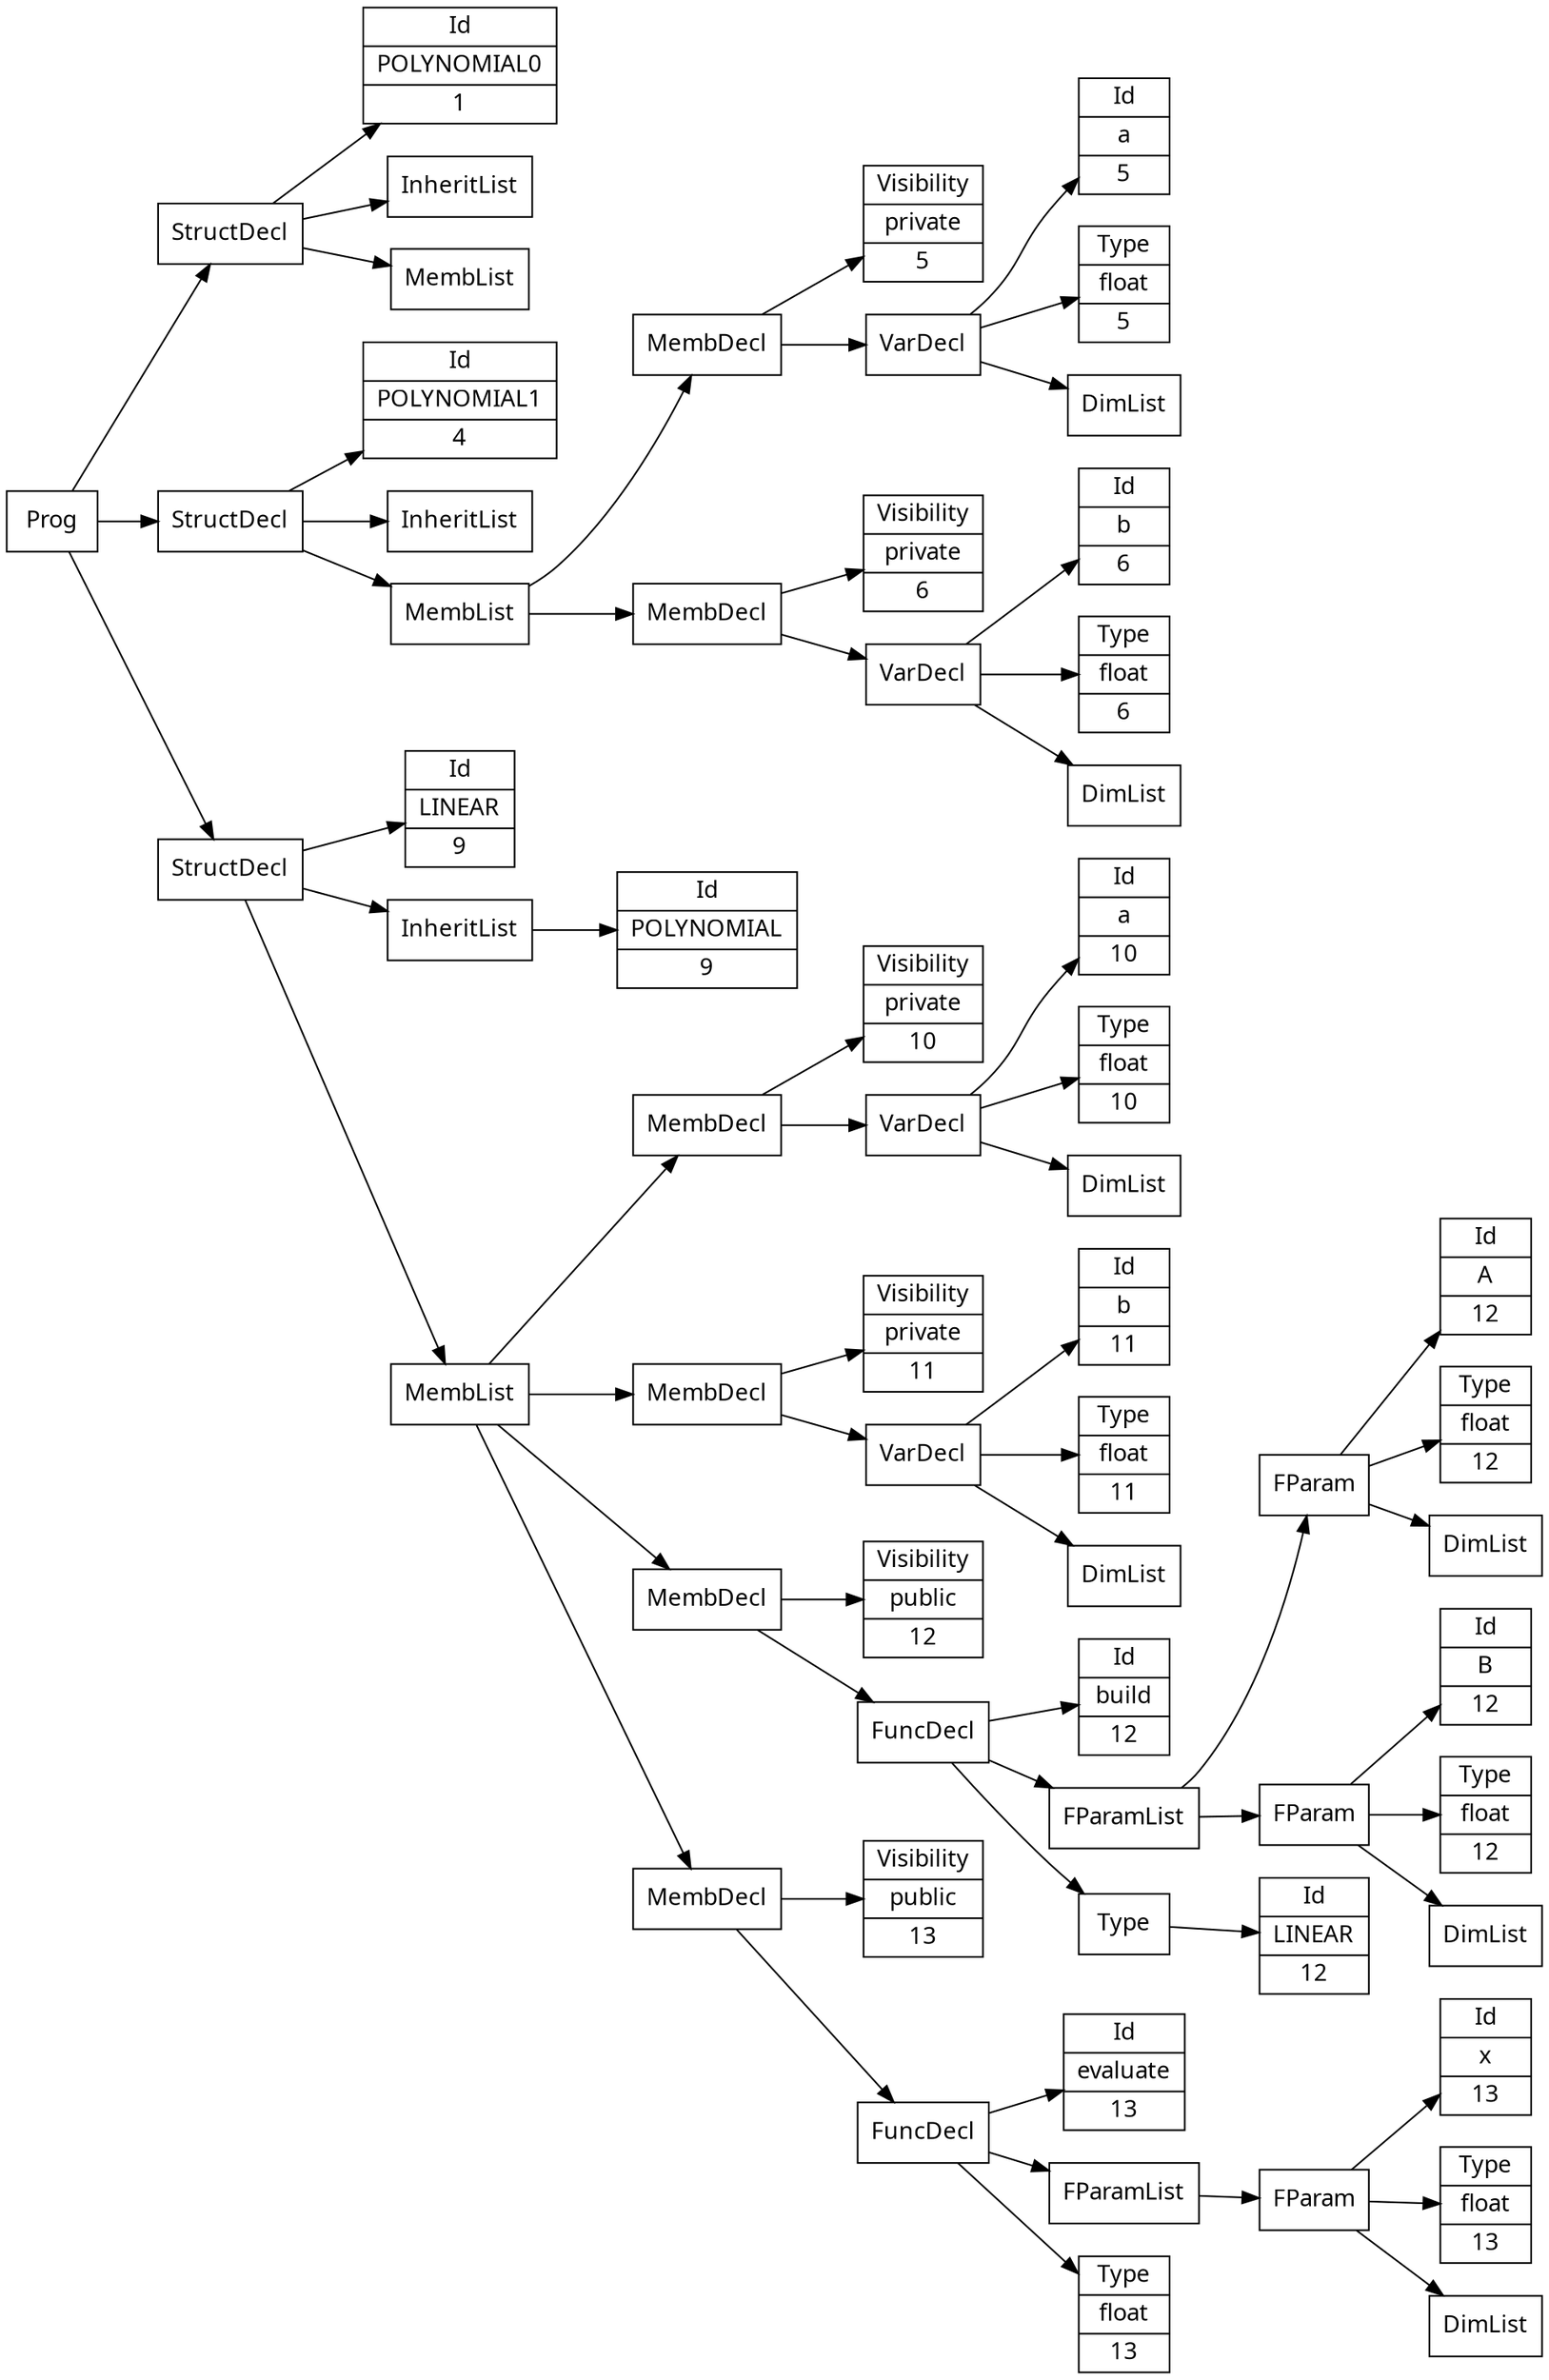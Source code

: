 digraph AST {
node [shape=record];
node [fontname=Sans];charset="UTF-8" splines=true splines=spline rankdir =LR
2178 -> 2119 -> 2116;
2116[label="Id | POLYNOMIAL0 | 1"]
2119 -> 2117;
2117[label="InheritList"]
2119 -> 2118;
2118[label="MembList"]
2119[label="StructDecl"];
2178 -> 2135 -> 2120;
2120[label="Id | POLYNOMIAL1 | 4"]
2135 -> 2121;
2121[label="InheritList"]
2135 -> 2134 -> 2127 -> 2122;
2122[label="Visibility | private | 5"]
2127 -> 2126 -> 2123;
2123[label="Id | a | 5"]
2126 -> 2124;
2124[label="Type | float | 5"]
2126 -> 2125;
2125[label="DimList"]
2126[label="VarDecl"];
2127[label="MembDecl"];
2134 -> 2133 -> 2128;
2128[label="Visibility | private | 6"]
2133 -> 2132 -> 2129;
2129[label="Id | b | 6"]
2132 -> 2130;
2130[label="Type | float | 6"]
2132 -> 2131;
2131[label="DimList"]
2132[label="VarDecl"];
2133[label="MembDecl"];
2134[label="MembList"];
2135[label="StructDecl"];
2178 -> 2177 -> 2136;
2136[label="Id | LINEAR | 9"]
2177 -> 2138 -> 2137;
2137[label="Id | POLYNOMIAL | 9"]
2138[label="InheritList"];
2177 -> 2176 -> 2144 -> 2139;
2139[label="Visibility | private | 10"]
2144 -> 2143 -> 2140;
2140[label="Id | a | 10"]
2143 -> 2141;
2141[label="Type | float | 10"]
2143 -> 2142;
2142[label="DimList"]
2143[label="VarDecl"];
2144[label="MembDecl"];
2176 -> 2150 -> 2145;
2145[label="Visibility | private | 11"]
2150 -> 2149 -> 2146;
2146[label="Id | b | 11"]
2149 -> 2147;
2147[label="Type | float | 11"]
2149 -> 2148;
2148[label="DimList"]
2149[label="VarDecl"];
2150[label="MembDecl"];
2176 -> 2165 -> 2151;
2151[label="Visibility | public | 12"]
2165 -> 2164 -> 2152;
2152[label="Id | build | 12"]
2164 -> 2161 -> 2156 -> 2153;
2153[label="Id | A | 12"]
2156 -> 2154;
2154[label="Type | float | 12"]
2156 -> 2155;
2155[label="DimList"]
2156[label="FParam"];
2161 -> 2160 -> 2157;
2157[label="Id | B | 12"]
2160 -> 2158;
2158[label="Type | float | 12"]
2160 -> 2159;
2159[label="DimList"]
2160[label="FParam"];
2161[label="FParamList"];
2164 -> 2163 -> 2162;
2162[label="Id | LINEAR | 12"]
2163[label="Type"];
2164[label="FuncDecl"];
2165[label="MembDecl"];
2176 -> 2175 -> 2166;
2166[label="Visibility | public | 13"]
2175 -> 2174 -> 2167;
2167[label="Id | evaluate | 13"]
2174 -> 2172 -> 2171 -> 2168;
2168[label="Id | x | 13"]
2171 -> 2169;
2169[label="Type | float | 13"]
2171 -> 2170;
2170[label="DimList"]
2171[label="FParam"];
2172[label="FParamList"];
2174 -> 2173;
2173[label="Type | float | 13"]
2174[label="FuncDecl"];
2175[label="MembDecl"];
2176[label="MembList"];
2177[label="StructDecl"];
2178[label="Prog"];
}